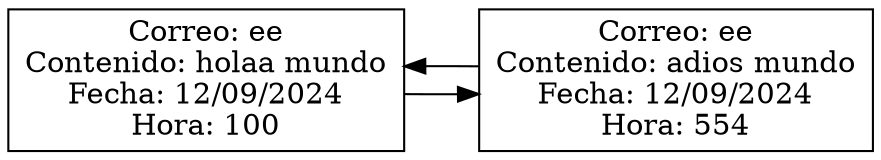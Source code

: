 digraph G {
    rankdir=LR;
    node [shape=record];
    nodo_1 [label="Correo: ee\nContenido: holaa mundo		\nFecha: 12/09/2024\nHora: 100\n"];
    nodo_1 -> nodo_2;
    nodo_2 -> nodo_1;
    nodo_2 [label="Correo: ee\nContenido: adios mundo\nFecha: 12/09/2024\nHora: 554\n"];
}
